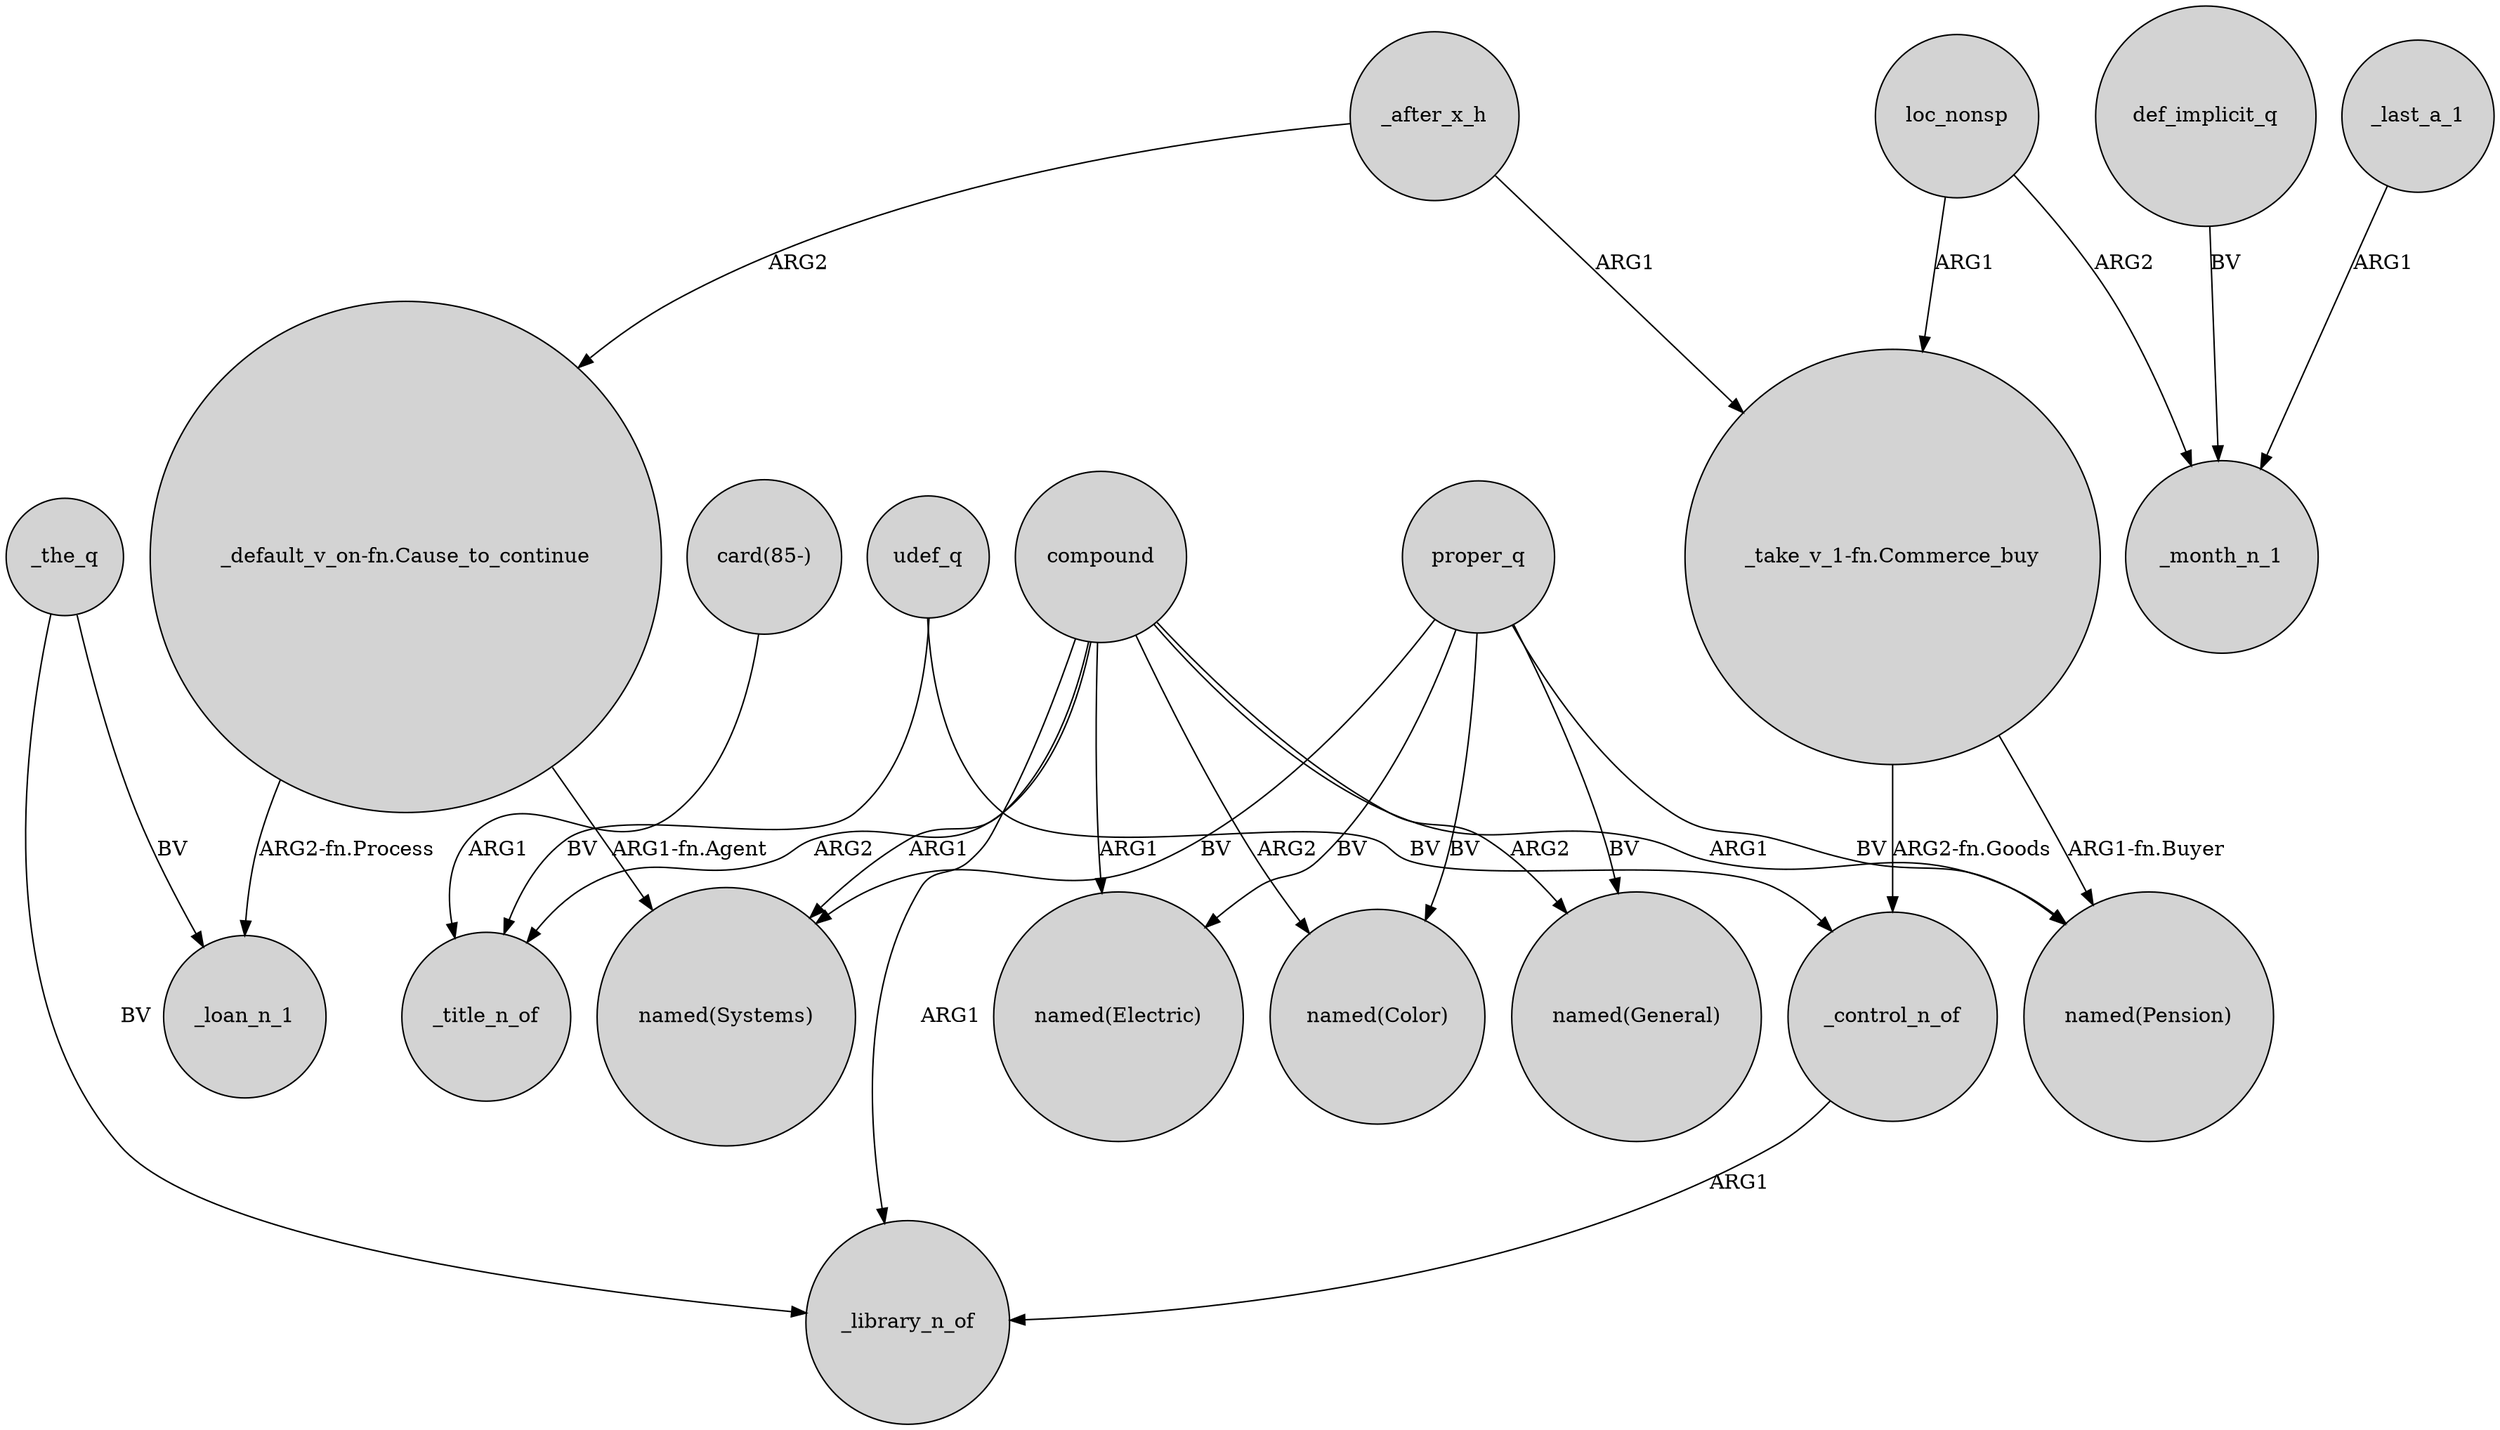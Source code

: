 digraph {
	node [shape=circle style=filled]
	_the_q -> _library_n_of [label=BV]
	def_implicit_q -> _month_n_1 [label=BV]
	udef_q -> _control_n_of [label=BV]
	_control_n_of -> _library_n_of [label=ARG1]
	proper_q -> "named(Pension)" [label=BV]
	udef_q -> _title_n_of [label=BV]
	_after_x_h -> "_default_v_on-fn.Cause_to_continue" [label=ARG2]
	_last_a_1 -> _month_n_1 [label=ARG1]
	compound -> "named(Color)" [label=ARG2]
	_after_x_h -> "_take_v_1-fn.Commerce_buy" [label=ARG1]
	compound -> "named(Electric)" [label=ARG1]
	proper_q -> "named(Color)" [label=BV]
	_the_q -> _loan_n_1 [label=BV]
	compound -> "named(Pension)" [label=ARG1]
	loc_nonsp -> _month_n_1 [label=ARG2]
	"_take_v_1-fn.Commerce_buy" -> "named(Pension)" [label="ARG1-fn.Buyer"]
	proper_q -> "named(Systems)" [label=BV]
	compound -> "named(Systems)" [label=ARG1]
	compound -> _library_n_of [label=ARG1]
	proper_q -> "named(Electric)" [label=BV]
	proper_q -> "named(General)" [label=BV]
	"card(85-)" -> _title_n_of [label=ARG1]
	"_default_v_on-fn.Cause_to_continue" -> _loan_n_1 [label="ARG2-fn.Process"]
	loc_nonsp -> "_take_v_1-fn.Commerce_buy" [label=ARG1]
	compound -> _title_n_of [label=ARG2]
	"_take_v_1-fn.Commerce_buy" -> _control_n_of [label="ARG2-fn.Goods"]
	compound -> "named(General)" [label=ARG2]
	"_default_v_on-fn.Cause_to_continue" -> "named(Systems)" [label="ARG1-fn.Agent"]
}
